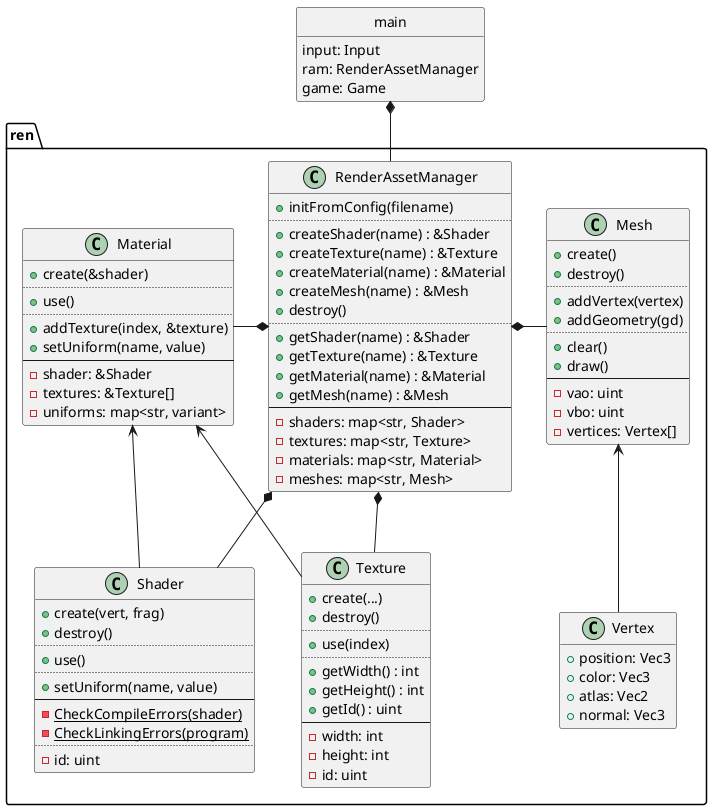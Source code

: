 @startuml
set separator ::

class ren::Shader {
	+create(vert, frag)
	+destroy()
	..
	+use()
	..
	+setUniform(name, value)
	--
	{static} -CheckCompileErrors(shader)
	{static} -CheckLinkingErrors(program)
	..
	-id: uint
}

class ren::Texture {
	+create(...)
	+destroy()
	..
	+use(index)
	..
	+getWidth() : int
	+getHeight() : int
	+getId() : uint
	--
	-width: int
	-height: int
	-id: uint
}

class ren::Material {
	+create(&shader)
	..
	+use()
	..
	+addTexture(index, &texture)
	+setUniform(name, value)
	--
	-shader: &Shader
	-textures: &Texture[]
	-uniforms: map<str, variant>
}

class ren::Vertex {
	+position: Vec3
	+color: Vec3
	+atlas: Vec2
	+normal: Vec3
}
hide Vertex methods

class ren::Mesh {
	+create()
	+destroy()
	..
	+addVertex(vertex)
	+addGeometry(gd)
	..
	+clear()
	+draw()
	--
	-vao: uint
	-vbo: uint
	-vertices: Vertex[]
}

class ren::RenderAssetManager {
	+initFromConfig(filename)
	..
	+createShader(name) : &Shader
	+createTexture(name) : &Texture
	+createMaterial(name) : &Material
	+createMesh(name) : &Mesh
	+destroy()
	..
	+getShader(name) : &Shader
	+getTexture(name) : &Texture
	+getMaterial(name) : &Material
	+getMesh(name) : &Mesh
	--
	-shaders: map<str, Shader>
	-textures: map<str, Texture>
	-materials: map<str, Material>
	-meshes: map<str, Mesh>
}

class main {
	input: Input
	ram: RenderAssetManager
	game: Game
}
hide main circle
hide main methods

RenderAssetManager *-down- Shader
RenderAssetManager *-down- Texture
RenderAssetManager *-left- Material
RenderAssetManager *-right- Mesh

Material <-- Shader
Material <-- Texture

Mesh <-down- Vertex

main *-- RenderAssetManager

@enduml
